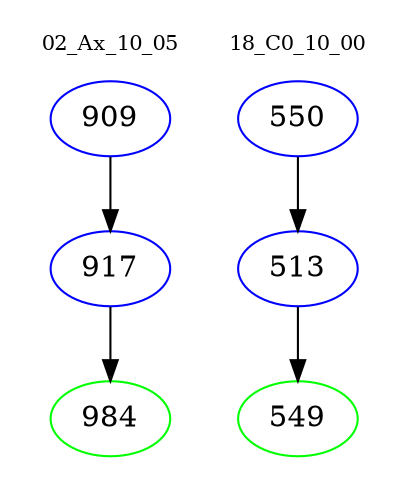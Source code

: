 digraph{
subgraph cluster_0 {
color = white
label = "02_Ax_10_05";
fontsize=10;
T0_909 [label="909", color="blue"]
T0_909 -> T0_917 [color="black"]
T0_917 [label="917", color="blue"]
T0_917 -> T0_984 [color="black"]
T0_984 [label="984", color="green"]
}
subgraph cluster_1 {
color = white
label = "18_C0_10_00";
fontsize=10;
T1_550 [label="550", color="blue"]
T1_550 -> T1_513 [color="black"]
T1_513 [label="513", color="blue"]
T1_513 -> T1_549 [color="black"]
T1_549 [label="549", color="green"]
}
}
